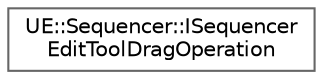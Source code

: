 digraph "Graphical Class Hierarchy"
{
 // INTERACTIVE_SVG=YES
 // LATEX_PDF_SIZE
  bgcolor="transparent";
  edge [fontname=Helvetica,fontsize=10,labelfontname=Helvetica,labelfontsize=10];
  node [fontname=Helvetica,fontsize=10,shape=box,height=0.2,width=0.4];
  rankdir="LR";
  Node0 [id="Node000000",label="UE::Sequencer::ISequencer\lEditToolDragOperation",height=0.2,width=0.4,color="grey40", fillcolor="white", style="filled",URL="$d7/d47/classUE_1_1Sequencer_1_1ISequencerEditToolDragOperation.html",tooltip="Interface for drag and drop operations that are handled by edit tools in Sequencer."];
}
